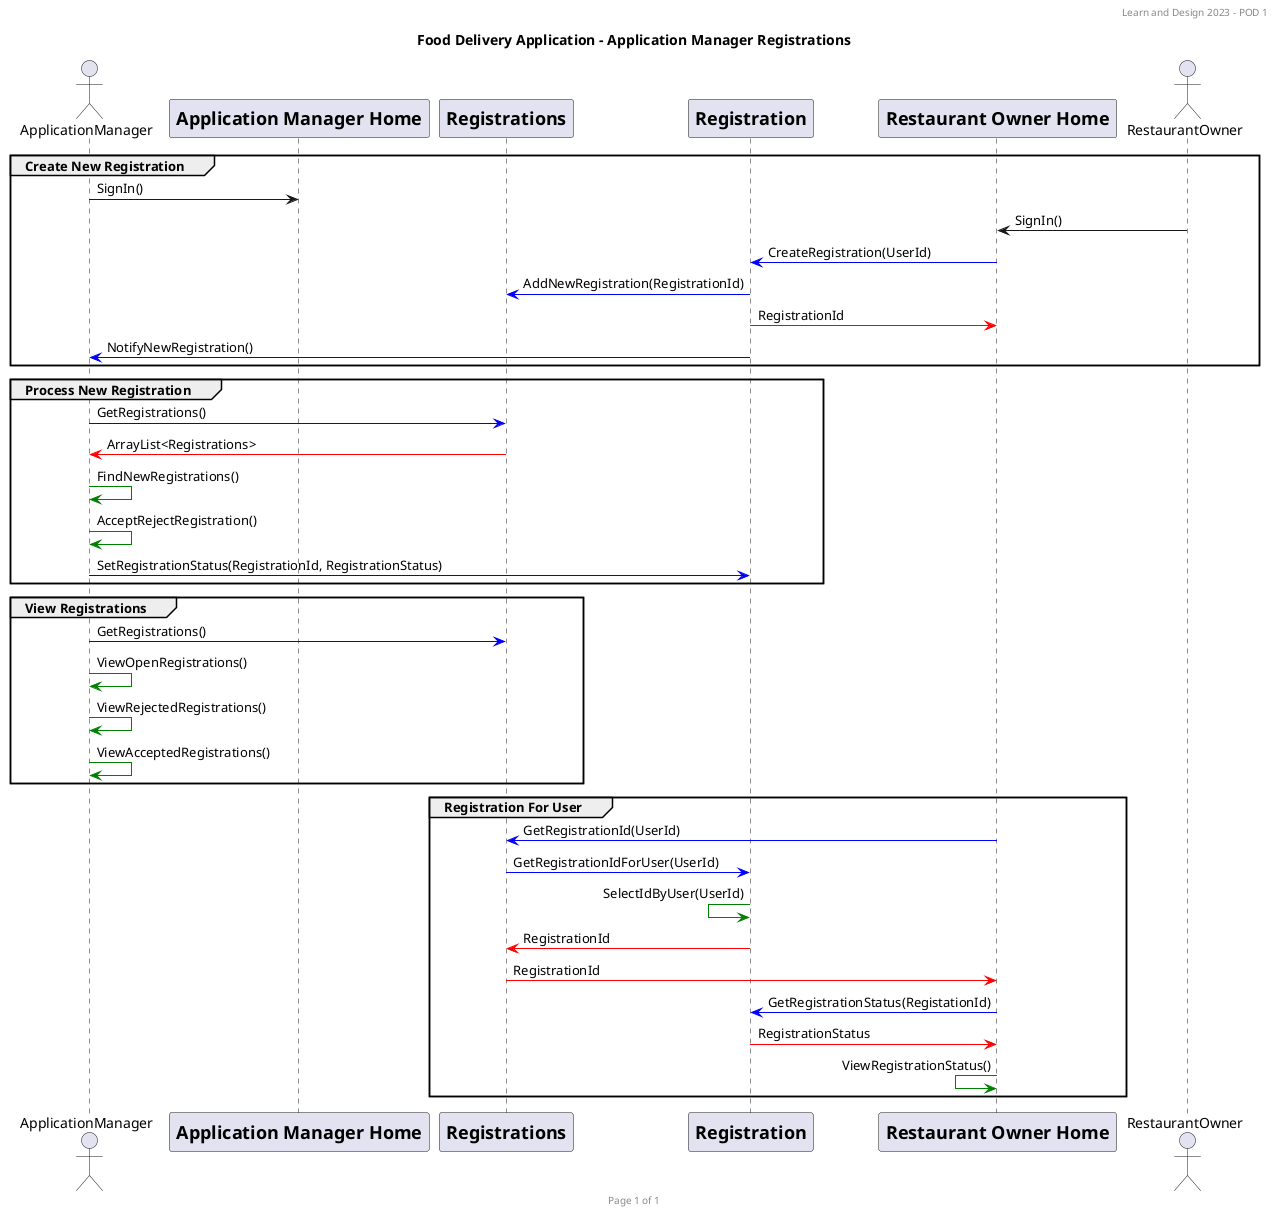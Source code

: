 @startuml
header Learn and Design 2023 - POD 1
footer Page %page% of %lastpage%

title: Food Delivery Application - Application Manager Registrations

actor ApplicationManager

participant ApplicationManagerHome [
    = Application Manager Home
]

participant Registrations [
    = Registrations
]

participant Registration [
    = Registration
]

participant RestaurantOwnerHome [
    = Restaurant Owner Home
]

actor RestaurantOwner

    group Create New Registration
ApplicationManager -> ApplicationManagerHome : SignIn()
RestaurantOwnerHome <- RestaurantOwner : SignIn()
Registration <[#blue]- RestaurantOwnerHome : CreateRegistration(UserId)
Registrations <[#blue]- Registration : AddNewRegistration(RegistrationId)
Registration -[#red]> RestaurantOwnerHome : RegistrationId
ApplicationManager <[#blue]- Registration : NotifyNewRegistration()
    end
    group Process New Registration
Registrations <[#blue]- ApplicationManager : GetRegistrations()
Registrations -[#red]> ApplicationManager : ArrayList<Registrations>
ApplicationManager -[#green]> ApplicationManager : FindNewRegistrations()
ApplicationManager -[#green]> ApplicationManager : AcceptRejectRegistration()
ApplicationManager -[#blue]> Registration : SetRegistrationStatus(RegistrationId, RegistrationStatus)
    end
    group View Registrations
Registrations <[#blue]- ApplicationManager : GetRegistrations()
ApplicationManager -[#green]> ApplicationManager : ViewOpenRegistrations()
ApplicationManager -[#green]> ApplicationManager : ViewRejectedRegistrations()
ApplicationManager -[#green]> ApplicationManager : ViewAcceptedRegistrations()
    end
    group Registration For User
Registrations <[#blue]- RestaurantOwnerHome : GetRegistrationId(UserId)
Registration <[#blue]- Registrations : GetRegistrationIdForUser(UserId)
Registration <[#green]- Registration : SelectIdByUser(UserId)
Registrations <[#red]- Registration : RegistrationId
Registrations -[#red]> RestaurantOwnerHome : RegistrationId
Registration <[#blue]- RestaurantOwnerHome : GetRegistrationStatus(RegistationId)
Registration -[#red]> RestaurantOwnerHome : RegistrationStatus
RestaurantOwnerHome <[#green]- RestaurantOwnerHome : ViewRegistrationStatus()
    end


@enduml
